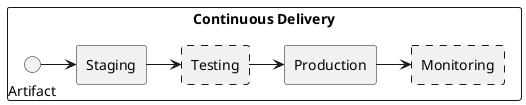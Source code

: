 @startuml CD overview
skinparam backgroundcolor transparent

rectangle "Continuous Delivery" {
    agent Staging
    agent Testing #line.dashed
    agent Monitoring #line.dashed
    agent Production

    Artifact -> Staging
    Staging -> Testing
    Testing-> Production
    Production -> Monitoring
}
@enduml